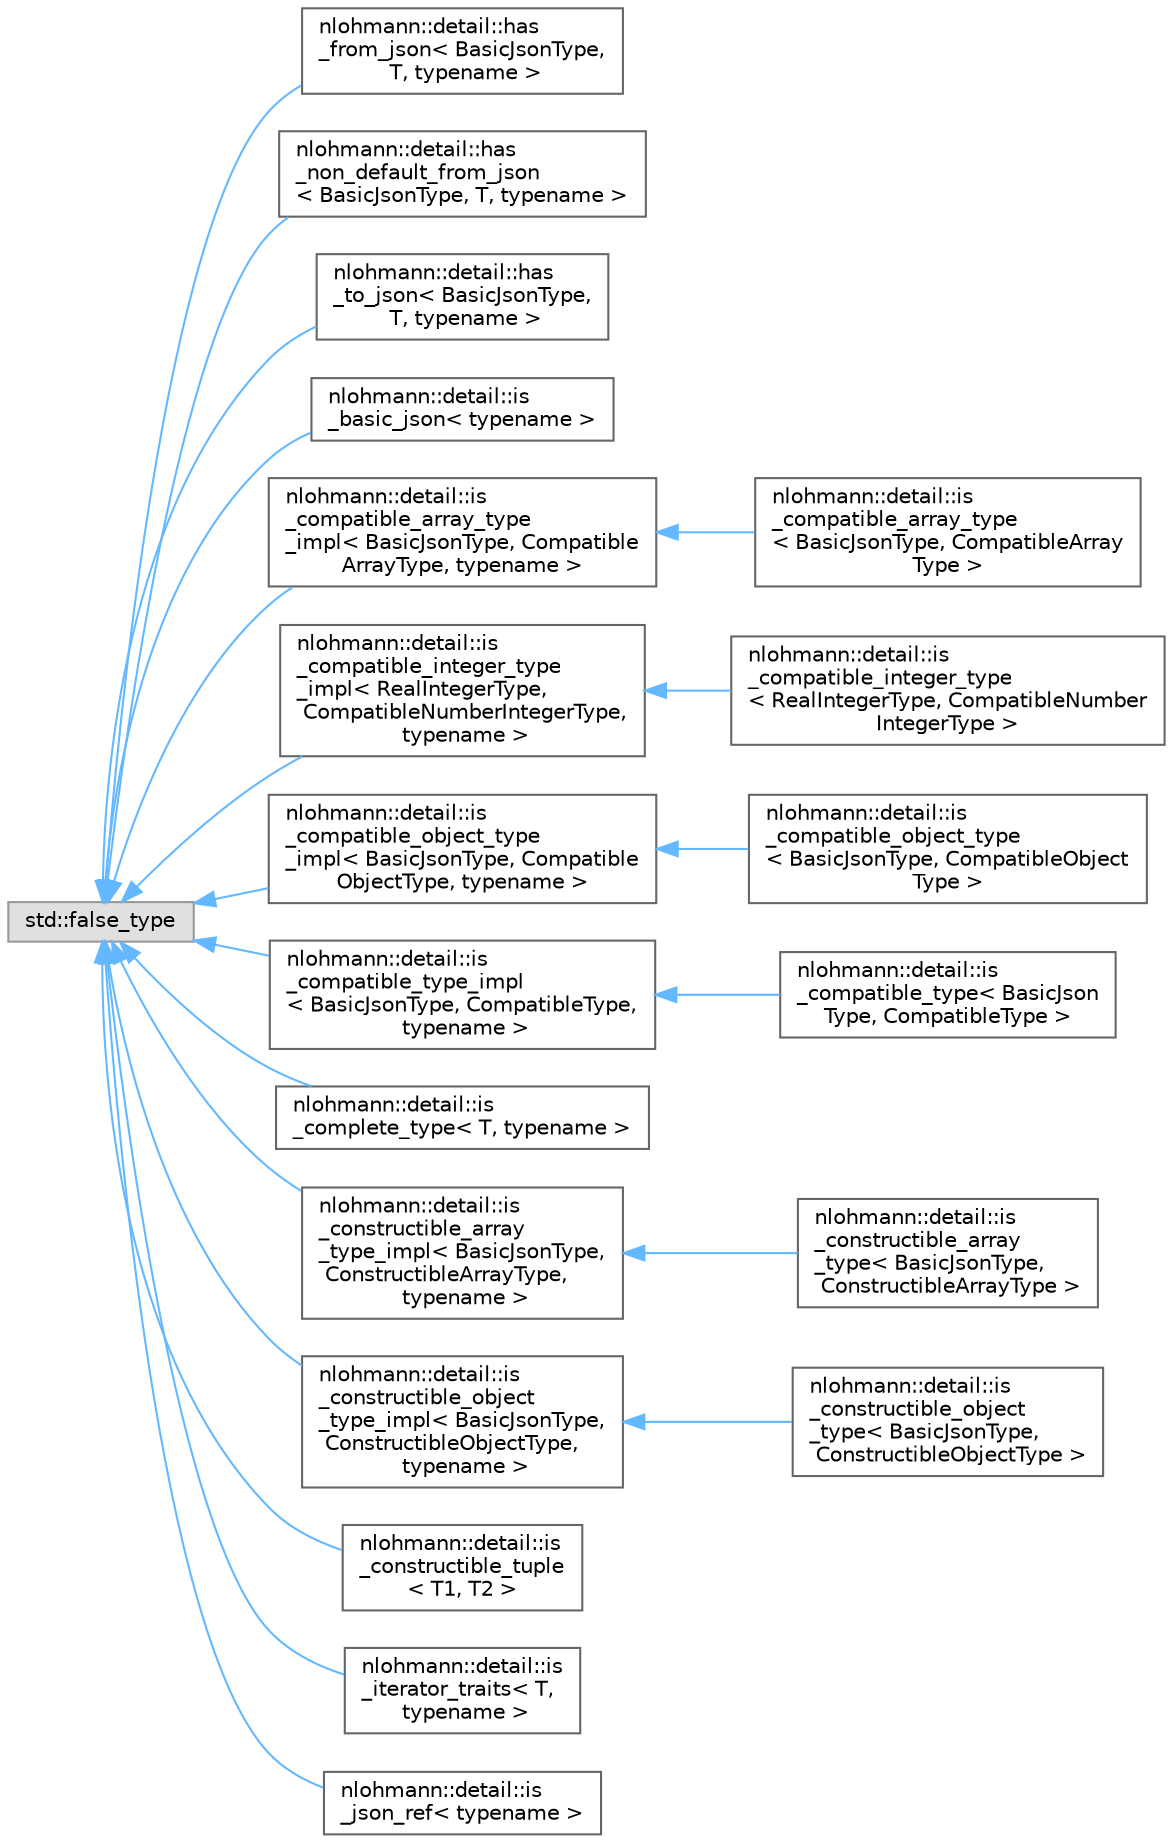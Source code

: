 digraph "Graphical Class Hierarchy"
{
 // INTERACTIVE_SVG=YES
 // LATEX_PDF_SIZE
  bgcolor="transparent";
  edge [fontname=Helvetica,fontsize=10,labelfontname=Helvetica,labelfontsize=10];
  node [fontname=Helvetica,fontsize=10,shape=box,height=0.2,width=0.4];
  rankdir="LR";
  Node0 [id="Node000000",label="std::false_type",height=0.2,width=0.4,color="grey60", fillcolor="#E0E0E0", style="filled",tooltip=" "];
  Node0 -> Node1 [id="edge88_Node000000_Node000001",dir="back",color="steelblue1",style="solid",tooltip=" "];
  Node1 [id="Node000001",label="nlohmann::detail::has\l_from_json\< BasicJsonType,\l T, typename \>",height=0.2,width=0.4,color="grey40", fillcolor="white", style="filled",URL="$a01305.html",tooltip=" "];
  Node0 -> Node2 [id="edge89_Node000000_Node000002",dir="back",color="steelblue1",style="solid",tooltip=" "];
  Node2 [id="Node000002",label="nlohmann::detail::has\l_non_default_from_json\l\< BasicJsonType, T, typename \>",height=0.2,width=0.4,color="grey40", fillcolor="white", style="filled",URL="$a01317.html",tooltip=" "];
  Node0 -> Node3 [id="edge90_Node000000_Node000003",dir="back",color="steelblue1",style="solid",tooltip=" "];
  Node3 [id="Node000003",label="nlohmann::detail::has\l_to_json\< BasicJsonType,\l T, typename \>",height=0.2,width=0.4,color="grey40", fillcolor="white", style="filled",URL="$a01325.html",tooltip=" "];
  Node0 -> Node4 [id="edge91_Node000000_Node000004",dir="back",color="steelblue1",style="solid",tooltip=" "];
  Node4 [id="Node000004",label="nlohmann::detail::is\l_basic_json\< typename \>",height=0.2,width=0.4,color="grey40", fillcolor="white", style="filled",URL="$a01289.html",tooltip=" "];
  Node0 -> Node5 [id="edge92_Node000000_Node000005",dir="back",color="steelblue1",style="solid",tooltip=" "];
  Node5 [id="Node000005",label="nlohmann::detail::is\l_compatible_array_type\l_impl\< BasicJsonType, Compatible\lArrayType, typename \>",height=0.2,width=0.4,color="grey40", fillcolor="white", style="filled",URL="$a01441.html",tooltip=" "];
  Node5 -> Node6 [id="edge93_Node000005_Node000006",dir="back",color="steelblue1",style="solid",tooltip=" "];
  Node6 [id="Node000006",label="nlohmann::detail::is\l_compatible_array_type\l\< BasicJsonType, CompatibleArray\lType \>",height=0.2,width=0.4,color="grey40", fillcolor="white", style="filled",URL="$a01449.html",tooltip=" "];
  Node0 -> Node7 [id="edge94_Node000000_Node000007",dir="back",color="steelblue1",style="solid",tooltip=" "];
  Node7 [id="Node000007",label="nlohmann::detail::is\l_compatible_integer_type\l_impl\< RealIntegerType,\l CompatibleNumberIntegerType,\l typename \>",height=0.2,width=0.4,color="grey40", fillcolor="white", style="filled",URL="$a01469.html",tooltip=" "];
  Node7 -> Node8 [id="edge95_Node000007_Node000008",dir="back",color="steelblue1",style="solid",tooltip=" "];
  Node8 [id="Node000008",label="nlohmann::detail::is\l_compatible_integer_type\l\< RealIntegerType, CompatibleNumber\lIntegerType \>",height=0.2,width=0.4,color="grey40", fillcolor="white", style="filled",URL="$a01477.html",tooltip=" "];
  Node0 -> Node9 [id="edge96_Node000000_Node000009",dir="back",color="steelblue1",style="solid",tooltip=" "];
  Node9 [id="Node000009",label="nlohmann::detail::is\l_compatible_object_type\l_impl\< BasicJsonType, Compatible\lObjectType, typename \>",height=0.2,width=0.4,color="grey40", fillcolor="white", style="filled",URL="$a01409.html",tooltip=" "];
  Node9 -> Node10 [id="edge97_Node000009_Node000010",dir="back",color="steelblue1",style="solid",tooltip=" "];
  Node10 [id="Node000010",label="nlohmann::detail::is\l_compatible_object_type\l\< BasicJsonType, CompatibleObject\lType \>",height=0.2,width=0.4,color="grey40", fillcolor="white", style="filled",URL="$a01417.html",tooltip=" "];
  Node0 -> Node11 [id="edge98_Node000000_Node000011",dir="back",color="steelblue1",style="solid",tooltip=" "];
  Node11 [id="Node000011",label="nlohmann::detail::is\l_compatible_type_impl\l\< BasicJsonType, CompatibleType,\l typename \>",height=0.2,width=0.4,color="grey40", fillcolor="white", style="filled",URL="$a01481.html",tooltip=" "];
  Node11 -> Node12 [id="edge99_Node000011_Node000012",dir="back",color="steelblue1",style="solid",tooltip=" "];
  Node12 [id="Node000012",label="nlohmann::detail::is\l_compatible_type\< BasicJson\lType, CompatibleType \>",height=0.2,width=0.4,color="grey40", fillcolor="white", style="filled",URL="$a01489.html",tooltip=" "];
  Node0 -> Node13 [id="edge100_Node000000_Node000013",dir="back",color="steelblue1",style="solid",tooltip=" "];
  Node13 [id="Node000013",label="nlohmann::detail::is\l_complete_type\< T, typename \>",height=0.2,width=0.4,color="grey40", fillcolor="white", style="filled",URL="$a01401.html",tooltip=" "];
  Node0 -> Node14 [id="edge101_Node000000_Node000014",dir="back",color="steelblue1",style="solid",tooltip=" "];
  Node14 [id="Node000014",label="nlohmann::detail::is\l_constructible_array\l_type_impl\< BasicJsonType,\l ConstructibleArrayType,\l typename \>",height=0.2,width=0.4,color="grey40", fillcolor="white", style="filled",URL="$a01453.html",tooltip=" "];
  Node14 -> Node15 [id="edge102_Node000014_Node000015",dir="back",color="steelblue1",style="solid",tooltip=" "];
  Node15 [id="Node000015",label="nlohmann::detail::is\l_constructible_array\l_type\< BasicJsonType,\l ConstructibleArrayType \>",height=0.2,width=0.4,color="grey40", fillcolor="white", style="filled",URL="$a01465.html",tooltip=" "];
  Node0 -> Node16 [id="edge103_Node000000_Node000016",dir="back",color="steelblue1",style="solid",tooltip=" "];
  Node16 [id="Node000016",label="nlohmann::detail::is\l_constructible_object\l_type_impl\< BasicJsonType,\l ConstructibleObjectType,\l typename \>",height=0.2,width=0.4,color="grey40", fillcolor="white", style="filled",URL="$a01421.html",tooltip=" "];
  Node16 -> Node17 [id="edge104_Node000016_Node000017",dir="back",color="steelblue1",style="solid",tooltip=" "];
  Node17 [id="Node000017",label="nlohmann::detail::is\l_constructible_object\l_type\< BasicJsonType,\l ConstructibleObjectType \>",height=0.2,width=0.4,color="grey40", fillcolor="white", style="filled",URL="$a01429.html",tooltip=" "];
  Node0 -> Node18 [id="edge105_Node000000_Node000018",dir="back",color="steelblue1",style="solid",tooltip=" "];
  Node18 [id="Node000018",label="nlohmann::detail::is\l_constructible_tuple\l\< T1, T2 \>",height=0.2,width=0.4,color="grey40", fillcolor="white", style="filled",URL="$a01493.html",tooltip=" "];
  Node0 -> Node19 [id="edge106_Node000000_Node000019",dir="back",color="steelblue1",style="solid",tooltip=" "];
  Node19 [id="Node000019",label="nlohmann::detail::is\l_iterator_traits\< T,\l typename \>",height=0.2,width=0.4,color="grey40", fillcolor="white", style="filled",URL="$a01389.html",tooltip=" "];
  Node0 -> Node20 [id="edge107_Node000000_Node000020",dir="back",color="steelblue1",style="solid",tooltip=" "];
  Node20 [id="Node000020",label="nlohmann::detail::is\l_json_ref\< typename \>",height=0.2,width=0.4,color="grey40", fillcolor="white", style="filled",URL="$a01297.html",tooltip=" "];
}
